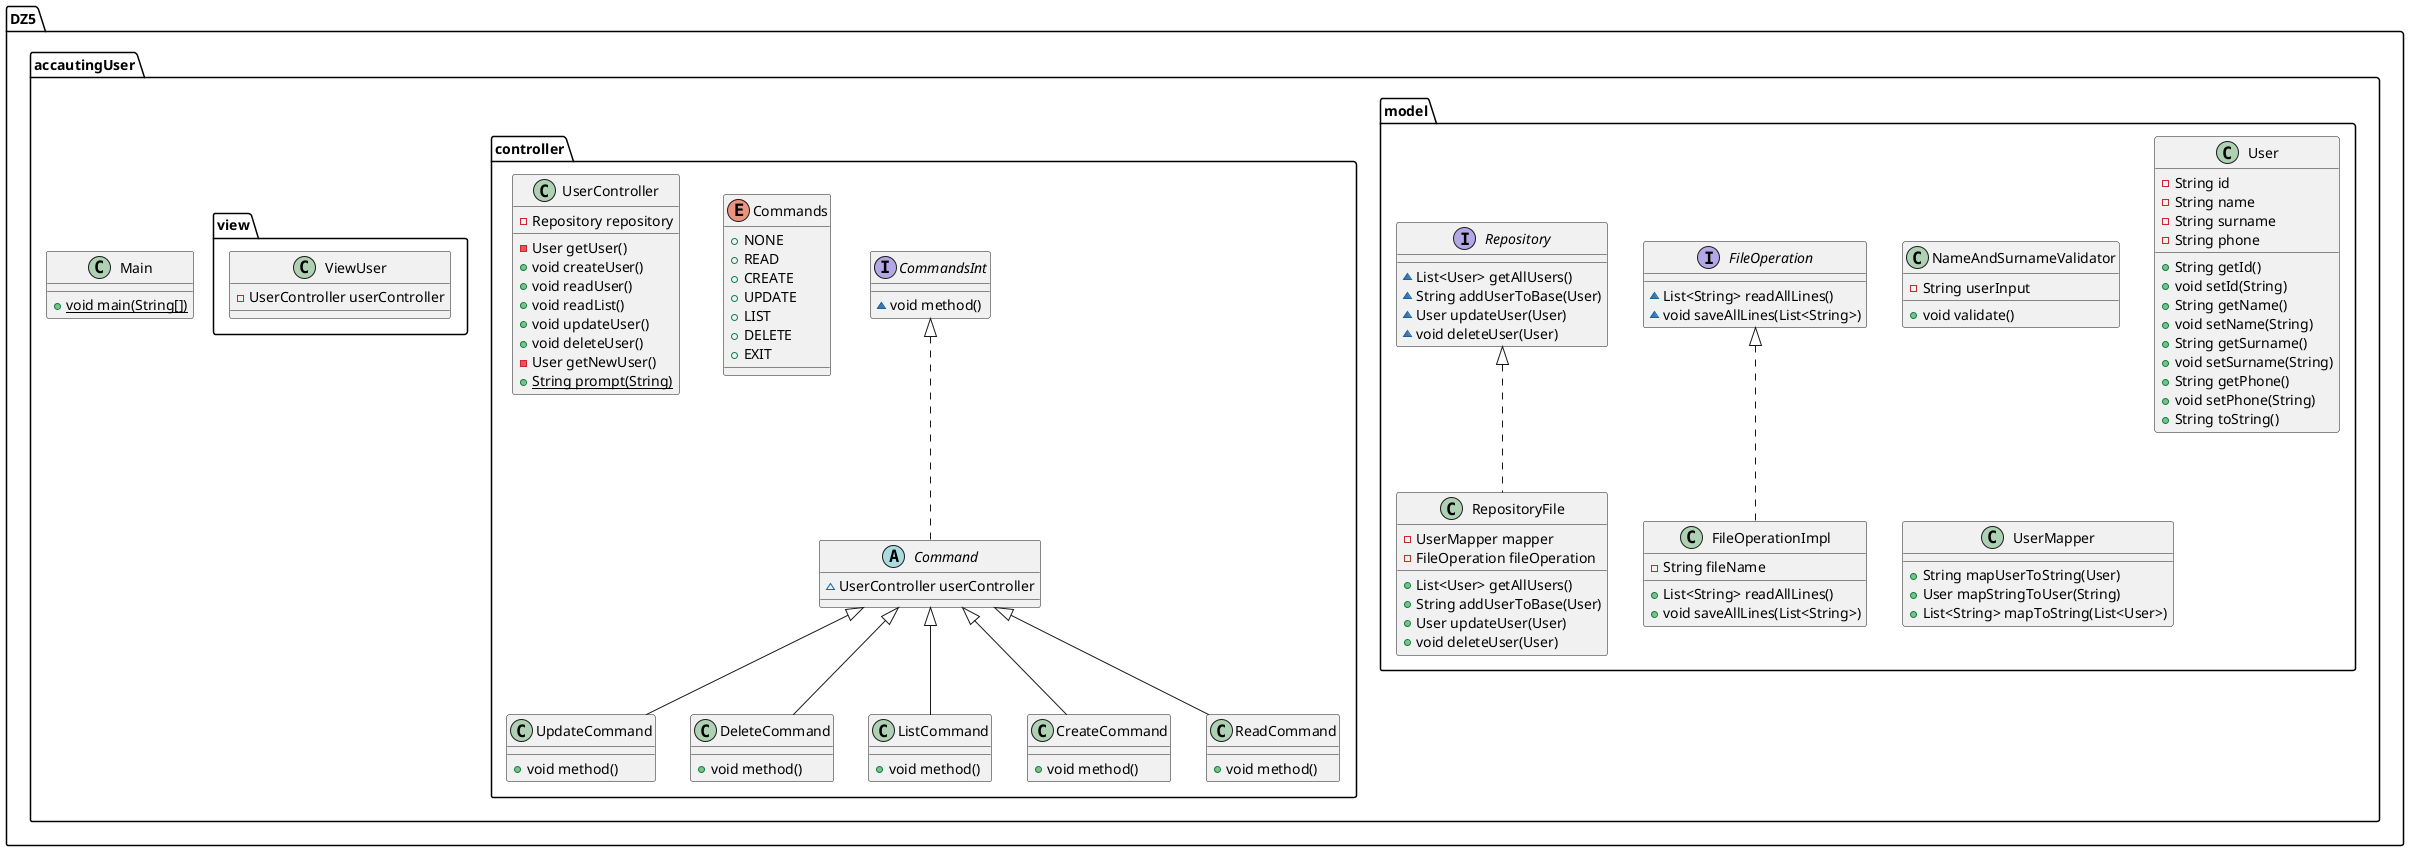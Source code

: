 @startuml
class DZ5.accautingUser.model.NameAndSurnameValidator {
- String userInput
+ void validate()
}
interface DZ5.accautingUser.controller.CommandsInt {
~ void method()
}
class DZ5.accautingUser.model.FileOperationImpl {
- String fileName
+ List<String> readAllLines()
+ void saveAllLines(List<String>)
}
class DZ5.accautingUser.controller.UpdateCommand {
+ void method()
}
class DZ5.accautingUser.controller.DeleteCommand {
+ void method()
}
enum DZ5.accautingUser.controller.Commands {
+  NONE
+  READ
+  CREATE
+  UPDATE
+  LIST
+  DELETE
+  EXIT
}
class DZ5.accautingUser.controller.ListCommand {
+ void method()
}
class DZ5.accautingUser.model.RepositoryFile {
- UserMapper mapper
- FileOperation fileOperation
+ List<User> getAllUsers()
+ String addUserToBase(User)
+ User updateUser(User)
+ void deleteUser(User)
}
class DZ5.accautingUser.controller.UserController {
- Repository repository
- User getUser()
+ void createUser()
+ void readUser()
+ void readList()
+ void updateUser()
+ void deleteUser()
- User getNewUser()
+ {static} String prompt(String)
}
class DZ5.accautingUser.controller.CreateCommand {
+ void method()
}
abstract class DZ5.accautingUser.controller.Command {
~ UserController userController
}
interface DZ5.accautingUser.model.FileOperation {
~ List<String> readAllLines()
~ void saveAllLines(List<String>)
}
class DZ5.accautingUser.model.User {
- String id
- String name
- String surname
- String phone
+ String getId()
+ void setId(String)
+ String getName()
+ void setName(String)
+ String getSurname()
+ void setSurname(String)
+ String getPhone()
+ void setPhone(String)
+ String toString()
}
interface DZ5.accautingUser.model.Repository {
~ List<User> getAllUsers()
~ String addUserToBase(User)
~ User updateUser(User)
~ void deleteUser(User)
}
class DZ5.accautingUser.Main {
+ {static} void main(String[])
}
class DZ5.accautingUser.model.UserMapper {
+ String mapUserToString(User)
+ User mapStringToUser(String)
+ List<String> mapToString(List<User>)
}
class DZ5.accautingUser.controller.ReadCommand {
+ void method()
}
class DZ5.accautingUser.view.ViewUser {
- UserController userController
}


DZ5.accautingUser.model.FileOperation <|.. DZ5.accautingUser.model.FileOperationImpl
DZ5.accautingUser.controller.Command <|-- DZ5.accautingUser.controller.UpdateCommand
DZ5.accautingUser.controller.Command <|-- DZ5.accautingUser.controller.DeleteCommand
DZ5.accautingUser.controller.Command <|-- DZ5.accautingUser.controller.ListCommand
DZ5.accautingUser.model.Repository <|.. DZ5.accautingUser.model.RepositoryFile
DZ5.accautingUser.controller.Command <|-- DZ5.accautingUser.controller.CreateCommand
DZ5.accautingUser.controller.CommandsInt <|.. DZ5.accautingUser.controller.Command
DZ5.accautingUser.controller.Command <|-- DZ5.accautingUser.controller.ReadCommand
@enduml